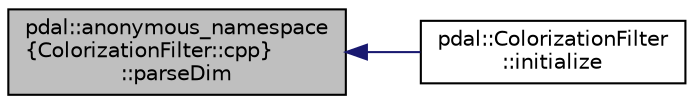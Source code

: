 digraph "pdal::anonymous_namespace{ColorizationFilter::cpp}::parseDim"
{
  edge [fontname="Helvetica",fontsize="10",labelfontname="Helvetica",labelfontsize="10"];
  node [fontname="Helvetica",fontsize="10",shape=record];
  rankdir="LR";
  Node1 [label="pdal::anonymous_namespace\l\{ColorizationFilter::cpp\}\l::parseDim",height=0.2,width=0.4,color="black", fillcolor="grey75", style="filled", fontcolor="black"];
  Node1 -> Node2 [dir="back",color="midnightblue",fontsize="10",style="solid",fontname="Helvetica"];
  Node2 [label="pdal::ColorizationFilter\l::initialize",height=0.2,width=0.4,color="black", fillcolor="white", style="filled",URL="$classpdal_1_1ColorizationFilter.html#ab7913018dd5d8e24d34526b86394ab38"];
}
